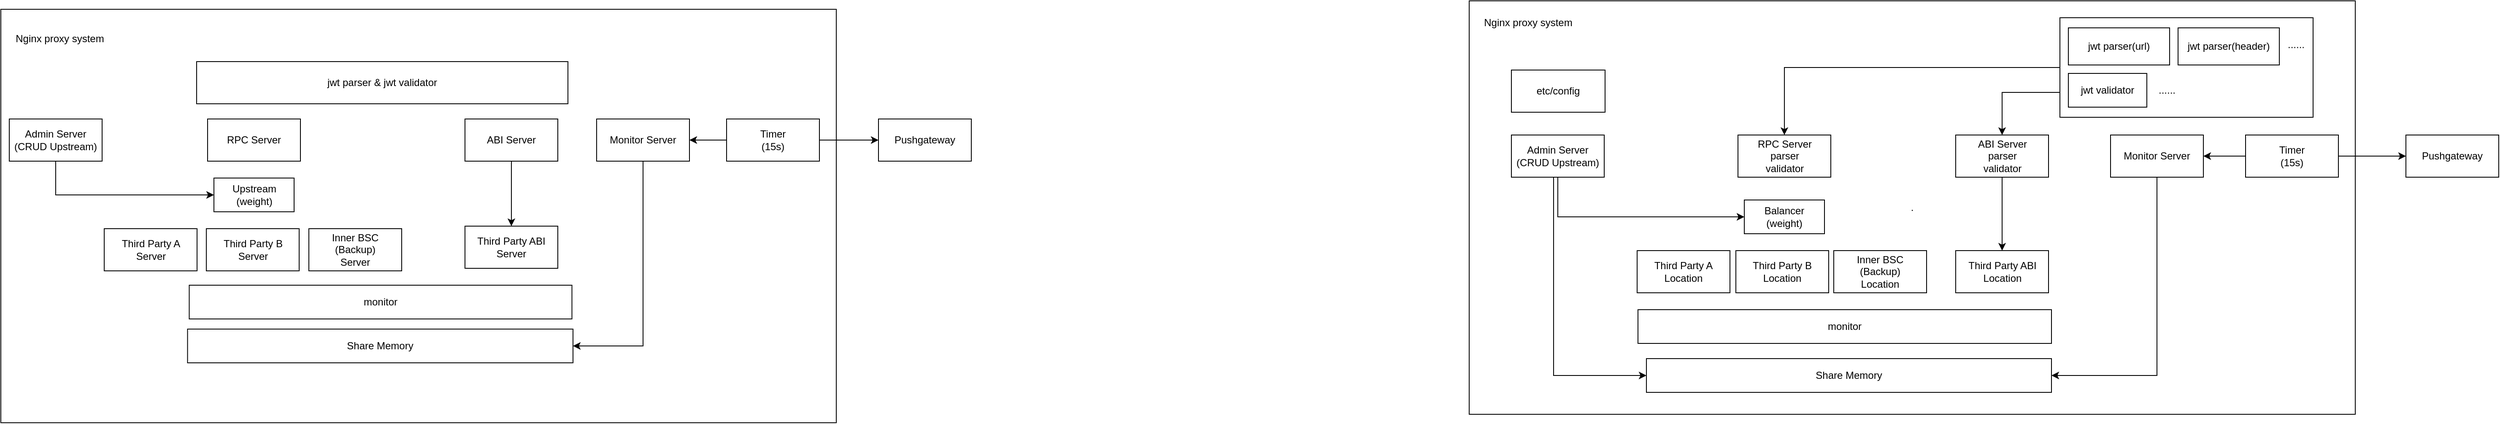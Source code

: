 <mxfile version="21.6.8" type="github">
  <diagram name="第 1 页" id="I2XFA1oWSrMoanQ1U5YX">
    <mxGraphModel dx="2320" dy="626" grid="1" gridSize="10" guides="1" tooltips="1" connect="1" arrows="1" fold="1" page="1" pageScale="1" pageWidth="827" pageHeight="1169" math="0" shadow="0">
      <root>
        <mxCell id="0" />
        <mxCell id="1" parent="0" />
        <mxCell id="pNgz6F5PM2ELaMQ6vMBq-45" value="." style="html=1;whiteSpace=wrap;" vertex="1" parent="1">
          <mxGeometry x="1730" y="130" width="1050" height="490" as="geometry" />
        </mxCell>
        <mxCell id="pNgz6F5PM2ELaMQ6vMBq-39" value="" style="html=1;whiteSpace=wrap;" vertex="1" parent="1">
          <mxGeometry x="-10" y="140" width="990" height="490" as="geometry" />
        </mxCell>
        <mxCell id="pNgz6F5PM2ELaMQ6vMBq-3" value="jwt&amp;nbsp;parser &amp;amp; jwt&amp;nbsp;validator" style="html=1;whiteSpace=wrap;" vertex="1" parent="1">
          <mxGeometry x="222" y="202" width="440" height="50" as="geometry" />
        </mxCell>
        <mxCell id="pNgz6F5PM2ELaMQ6vMBq-4" value="RPC Server" style="html=1;whiteSpace=wrap;" vertex="1" parent="1">
          <mxGeometry x="235" y="270" width="110" height="50" as="geometry" />
        </mxCell>
        <mxCell id="pNgz6F5PM2ELaMQ6vMBq-33" style="edgeStyle=orthogonalEdgeStyle;rounded=0;orthogonalLoop=1;jettySize=auto;html=1;exitX=0.5;exitY=1;exitDx=0;exitDy=0;entryX=0.5;entryY=0;entryDx=0;entryDy=0;" edge="1" parent="1" source="pNgz6F5PM2ELaMQ6vMBq-5" target="pNgz6F5PM2ELaMQ6vMBq-32">
          <mxGeometry relative="1" as="geometry" />
        </mxCell>
        <mxCell id="pNgz6F5PM2ELaMQ6vMBq-5" value="ABI Server" style="html=1;whiteSpace=wrap;" vertex="1" parent="1">
          <mxGeometry x="540" y="270" width="110" height="50" as="geometry" />
        </mxCell>
        <mxCell id="pNgz6F5PM2ELaMQ6vMBq-6" value="Upstream&lt;br&gt;(weight)" style="html=1;whiteSpace=wrap;" vertex="1" parent="1">
          <mxGeometry x="242.5" y="340" width="95" height="40" as="geometry" />
        </mxCell>
        <mxCell id="pNgz6F5PM2ELaMQ6vMBq-7" value="Third Party A&lt;br&gt;Server" style="html=1;whiteSpace=wrap;" vertex="1" parent="1">
          <mxGeometry x="112.5" y="400" width="110" height="50" as="geometry" />
        </mxCell>
        <mxCell id="pNgz6F5PM2ELaMQ6vMBq-8" value="Third Party B&lt;br&gt;Server" style="html=1;whiteSpace=wrap;" vertex="1" parent="1">
          <mxGeometry x="233.5" y="400" width="110" height="50" as="geometry" />
        </mxCell>
        <mxCell id="pNgz6F5PM2ELaMQ6vMBq-9" value="monitor" style="html=1;whiteSpace=wrap;" vertex="1" parent="1">
          <mxGeometry x="213.25" y="467" width="453.5" height="40" as="geometry" />
        </mxCell>
        <mxCell id="pNgz6F5PM2ELaMQ6vMBq-10" value="Share Memory" style="html=1;whiteSpace=wrap;" vertex="1" parent="1">
          <mxGeometry x="211.25" y="519" width="456.75" height="40" as="geometry" />
        </mxCell>
        <mxCell id="pNgz6F5PM2ELaMQ6vMBq-11" value="Inner BSC&lt;br&gt;(Backup)&lt;br&gt;Server" style="html=1;whiteSpace=wrap;" vertex="1" parent="1">
          <mxGeometry x="355" y="400" width="110" height="50" as="geometry" />
        </mxCell>
        <mxCell id="pNgz6F5PM2ELaMQ6vMBq-13" style="edgeStyle=orthogonalEdgeStyle;rounded=0;orthogonalLoop=1;jettySize=auto;html=1;exitX=0.5;exitY=1;exitDx=0;exitDy=0;entryX=1;entryY=0.5;entryDx=0;entryDy=0;" edge="1" parent="1" source="pNgz6F5PM2ELaMQ6vMBq-12" target="pNgz6F5PM2ELaMQ6vMBq-10">
          <mxGeometry relative="1" as="geometry" />
        </mxCell>
        <mxCell id="pNgz6F5PM2ELaMQ6vMBq-12" value="Monitor Server" style="html=1;whiteSpace=wrap;" vertex="1" parent="1">
          <mxGeometry x="696" y="270" width="110" height="50" as="geometry" />
        </mxCell>
        <mxCell id="pNgz6F5PM2ELaMQ6vMBq-17" value="RPC Server&lt;br&gt;parser&lt;br&gt;validator" style="html=1;whiteSpace=wrap;" vertex="1" parent="1">
          <mxGeometry x="2048.5" y="289" width="110" height="50" as="geometry" />
        </mxCell>
        <mxCell id="pNgz6F5PM2ELaMQ6vMBq-31" style="edgeStyle=orthogonalEdgeStyle;rounded=0;orthogonalLoop=1;jettySize=auto;html=1;" edge="1" parent="1" source="pNgz6F5PM2ELaMQ6vMBq-18" target="pNgz6F5PM2ELaMQ6vMBq-30">
          <mxGeometry relative="1" as="geometry" />
        </mxCell>
        <mxCell id="pNgz6F5PM2ELaMQ6vMBq-18" value="ABI Server&lt;br&gt;parser&lt;br style=&quot;border-color: var(--border-color);&quot;&gt;validator" style="html=1;whiteSpace=wrap;" vertex="1" parent="1">
          <mxGeometry x="2306.5" y="289" width="110" height="50" as="geometry" />
        </mxCell>
        <mxCell id="pNgz6F5PM2ELaMQ6vMBq-19" value="Balancer&lt;br&gt;(weight)" style="html=1;whiteSpace=wrap;" vertex="1" parent="1">
          <mxGeometry x="2056" y="366" width="95" height="40" as="geometry" />
        </mxCell>
        <mxCell id="pNgz6F5PM2ELaMQ6vMBq-20" value="Third Party A&lt;br&gt;Location" style="html=1;whiteSpace=wrap;" vertex="1" parent="1">
          <mxGeometry x="1929" y="426" width="110" height="50" as="geometry" />
        </mxCell>
        <mxCell id="pNgz6F5PM2ELaMQ6vMBq-21" value="Third Party B&lt;br&gt;Location" style="html=1;whiteSpace=wrap;" vertex="1" parent="1">
          <mxGeometry x="2046" y="426" width="110" height="50" as="geometry" />
        </mxCell>
        <mxCell id="pNgz6F5PM2ELaMQ6vMBq-22" value="monitor" style="html=1;whiteSpace=wrap;" vertex="1" parent="1">
          <mxGeometry x="1930" y="496" width="490" height="40" as="geometry" />
        </mxCell>
        <mxCell id="pNgz6F5PM2ELaMQ6vMBq-23" value="Share Memory" style="html=1;whiteSpace=wrap;" vertex="1" parent="1">
          <mxGeometry x="1940" y="554" width="480" height="40" as="geometry" />
        </mxCell>
        <mxCell id="pNgz6F5PM2ELaMQ6vMBq-24" value="Inner BSC&lt;br&gt;(Backup)&lt;br&gt;Location" style="html=1;whiteSpace=wrap;" vertex="1" parent="1">
          <mxGeometry x="2162" y="426" width="110" height="50" as="geometry" />
        </mxCell>
        <mxCell id="pNgz6F5PM2ELaMQ6vMBq-25" style="edgeStyle=orthogonalEdgeStyle;rounded=0;orthogonalLoop=1;jettySize=auto;html=1;exitX=0.5;exitY=1;exitDx=0;exitDy=0;entryX=1;entryY=0.5;entryDx=0;entryDy=0;" edge="1" parent="1" source="pNgz6F5PM2ELaMQ6vMBq-26" target="pNgz6F5PM2ELaMQ6vMBq-23">
          <mxGeometry relative="1" as="geometry" />
        </mxCell>
        <mxCell id="pNgz6F5PM2ELaMQ6vMBq-26" value="Monitor Server" style="html=1;whiteSpace=wrap;" vertex="1" parent="1">
          <mxGeometry x="2490" y="289" width="110" height="50" as="geometry" />
        </mxCell>
        <mxCell id="pNgz6F5PM2ELaMQ6vMBq-30" value="Third Party ABI&lt;br&gt;Location" style="html=1;whiteSpace=wrap;" vertex="1" parent="1">
          <mxGeometry x="2306.5" y="426" width="110" height="50" as="geometry" />
        </mxCell>
        <mxCell id="pNgz6F5PM2ELaMQ6vMBq-32" value="Third Party ABI&lt;br&gt;Server" style="html=1;whiteSpace=wrap;" vertex="1" parent="1">
          <mxGeometry x="540" y="397" width="110" height="50" as="geometry" />
        </mxCell>
        <mxCell id="pNgz6F5PM2ELaMQ6vMBq-36" style="edgeStyle=orthogonalEdgeStyle;rounded=0;orthogonalLoop=1;jettySize=auto;html=1;exitX=0.5;exitY=1;exitDx=0;exitDy=0;entryX=0;entryY=0.5;entryDx=0;entryDy=0;" edge="1" parent="1" source="pNgz6F5PM2ELaMQ6vMBq-34" target="pNgz6F5PM2ELaMQ6vMBq-6">
          <mxGeometry relative="1" as="geometry" />
        </mxCell>
        <mxCell id="pNgz6F5PM2ELaMQ6vMBq-34" value="Admin Server&lt;br&gt;(CRUD Upstream)" style="html=1;whiteSpace=wrap;" vertex="1" parent="1">
          <mxGeometry y="270" width="110" height="50" as="geometry" />
        </mxCell>
        <mxCell id="pNgz6F5PM2ELaMQ6vMBq-37" value="Pushgateway" style="html=1;whiteSpace=wrap;" vertex="1" parent="1">
          <mxGeometry x="1030" y="270" width="110" height="50" as="geometry" />
        </mxCell>
        <mxCell id="pNgz6F5PM2ELaMQ6vMBq-40" value="Nginx proxy system" style="text;html=1;strokeColor=none;fillColor=none;align=center;verticalAlign=middle;whiteSpace=wrap;rounded=0;" vertex="1" parent="1">
          <mxGeometry y="160" width="120" height="30" as="geometry" />
        </mxCell>
        <mxCell id="pNgz6F5PM2ELaMQ6vMBq-48" style="edgeStyle=orthogonalEdgeStyle;rounded=0;orthogonalLoop=1;jettySize=auto;html=1;entryX=0.5;entryY=0;entryDx=0;entryDy=0;" edge="1" parent="1" source="pNgz6F5PM2ELaMQ6vMBq-46" target="pNgz6F5PM2ELaMQ6vMBq-17">
          <mxGeometry relative="1" as="geometry" />
        </mxCell>
        <mxCell id="pNgz6F5PM2ELaMQ6vMBq-51" style="edgeStyle=orthogonalEdgeStyle;rounded=0;orthogonalLoop=1;jettySize=auto;html=1;exitX=0;exitY=0.75;exitDx=0;exitDy=0;entryX=0.5;entryY=0;entryDx=0;entryDy=0;" edge="1" parent="1" source="pNgz6F5PM2ELaMQ6vMBq-46" target="pNgz6F5PM2ELaMQ6vMBq-18">
          <mxGeometry relative="1" as="geometry" />
        </mxCell>
        <mxCell id="pNgz6F5PM2ELaMQ6vMBq-46" value="" style="rounded=0;whiteSpace=wrap;html=1;" vertex="1" parent="1">
          <mxGeometry x="2430" y="150" width="300" height="118" as="geometry" />
        </mxCell>
        <mxCell id="pNgz6F5PM2ELaMQ6vMBq-42" style="edgeStyle=orthogonalEdgeStyle;rounded=0;orthogonalLoop=1;jettySize=auto;html=1;entryX=0;entryY=0.5;entryDx=0;entryDy=0;" edge="1" parent="1" source="pNgz6F5PM2ELaMQ6vMBq-41" target="pNgz6F5PM2ELaMQ6vMBq-23">
          <mxGeometry relative="1" as="geometry">
            <Array as="points">
              <mxPoint x="1830" y="574" />
            </Array>
          </mxGeometry>
        </mxCell>
        <mxCell id="pNgz6F5PM2ELaMQ6vMBq-43" style="edgeStyle=orthogonalEdgeStyle;rounded=0;orthogonalLoop=1;jettySize=auto;html=1;entryX=0;entryY=0.5;entryDx=0;entryDy=0;" edge="1" parent="1" source="pNgz6F5PM2ELaMQ6vMBq-41" target="pNgz6F5PM2ELaMQ6vMBq-19">
          <mxGeometry relative="1" as="geometry">
            <Array as="points">
              <mxPoint x="1930" y="386" />
              <mxPoint x="1930" y="386" />
            </Array>
          </mxGeometry>
        </mxCell>
        <mxCell id="pNgz6F5PM2ELaMQ6vMBq-41" value="Admin Server&lt;br&gt;(CRUD Upstream)" style="html=1;whiteSpace=wrap;" vertex="1" parent="1">
          <mxGeometry x="1780" y="289" width="110" height="50" as="geometry" />
        </mxCell>
        <mxCell id="pNgz6F5PM2ELaMQ6vMBq-44" value="etc/config" style="rounded=0;whiteSpace=wrap;html=1;" vertex="1" parent="1">
          <mxGeometry x="1780" y="212" width="111" height="50" as="geometry" />
        </mxCell>
        <mxCell id="pNgz6F5PM2ELaMQ6vMBq-16" value="jwt&amp;nbsp;parser(url)" style="html=1;whiteSpace=wrap;" vertex="1" parent="1">
          <mxGeometry x="2440" y="162" width="120" height="44" as="geometry" />
        </mxCell>
        <mxCell id="pNgz6F5PM2ELaMQ6vMBq-27" value="jwt&amp;nbsp;validator" style="html=1;whiteSpace=wrap;" vertex="1" parent="1">
          <mxGeometry x="2440" y="216" width="93" height="40" as="geometry" />
        </mxCell>
        <mxCell id="pNgz6F5PM2ELaMQ6vMBq-47" value="......" style="text;html=1;strokeColor=none;fillColor=none;align=center;verticalAlign=middle;whiteSpace=wrap;rounded=0;" vertex="1" parent="1">
          <mxGeometry x="2680" y="167" width="60" height="30" as="geometry" />
        </mxCell>
        <mxCell id="pNgz6F5PM2ELaMQ6vMBq-49" value="jwt&amp;nbsp;parser(header)" style="html=1;whiteSpace=wrap;" vertex="1" parent="1">
          <mxGeometry x="2570" y="162" width="120" height="44" as="geometry" />
        </mxCell>
        <mxCell id="pNgz6F5PM2ELaMQ6vMBq-50" value="......" style="text;html=1;strokeColor=none;fillColor=none;align=center;verticalAlign=middle;whiteSpace=wrap;rounded=0;" vertex="1" parent="1">
          <mxGeometry x="2527" y="221" width="60" height="30" as="geometry" />
        </mxCell>
        <mxCell id="pNgz6F5PM2ELaMQ6vMBq-52" value="Pushgateway" style="html=1;whiteSpace=wrap;" vertex="1" parent="1">
          <mxGeometry x="2840" y="289" width="110" height="50" as="geometry" />
        </mxCell>
        <mxCell id="pNgz6F5PM2ELaMQ6vMBq-55" value="Nginx proxy system" style="text;html=1;strokeColor=none;fillColor=none;align=center;verticalAlign=middle;whiteSpace=wrap;rounded=0;" vertex="1" parent="1">
          <mxGeometry x="1740" y="141" width="120" height="30" as="geometry" />
        </mxCell>
        <mxCell id="pNgz6F5PM2ELaMQ6vMBq-59" style="edgeStyle=orthogonalEdgeStyle;rounded=0;orthogonalLoop=1;jettySize=auto;html=1;entryX=0;entryY=0.5;entryDx=0;entryDy=0;" edge="1" parent="1" source="pNgz6F5PM2ELaMQ6vMBq-57" target="pNgz6F5PM2ELaMQ6vMBq-52">
          <mxGeometry relative="1" as="geometry" />
        </mxCell>
        <mxCell id="pNgz6F5PM2ELaMQ6vMBq-60" style="edgeStyle=orthogonalEdgeStyle;rounded=0;orthogonalLoop=1;jettySize=auto;html=1;entryX=1;entryY=0.5;entryDx=0;entryDy=0;" edge="1" parent="1" source="pNgz6F5PM2ELaMQ6vMBq-57" target="pNgz6F5PM2ELaMQ6vMBq-26">
          <mxGeometry relative="1" as="geometry" />
        </mxCell>
        <mxCell id="pNgz6F5PM2ELaMQ6vMBq-57" value="Timer&lt;br&gt;(15s)" style="html=1;whiteSpace=wrap;" vertex="1" parent="1">
          <mxGeometry x="2650" y="289" width="110" height="50" as="geometry" />
        </mxCell>
        <mxCell id="pNgz6F5PM2ELaMQ6vMBq-62" style="edgeStyle=orthogonalEdgeStyle;rounded=0;orthogonalLoop=1;jettySize=auto;html=1;entryX=1;entryY=0.5;entryDx=0;entryDy=0;" edge="1" parent="1" source="pNgz6F5PM2ELaMQ6vMBq-61" target="pNgz6F5PM2ELaMQ6vMBq-12">
          <mxGeometry relative="1" as="geometry" />
        </mxCell>
        <mxCell id="pNgz6F5PM2ELaMQ6vMBq-63" style="edgeStyle=orthogonalEdgeStyle;rounded=0;orthogonalLoop=1;jettySize=auto;html=1;exitX=1;exitY=0.5;exitDx=0;exitDy=0;entryX=0;entryY=0.5;entryDx=0;entryDy=0;" edge="1" parent="1" source="pNgz6F5PM2ELaMQ6vMBq-61" target="pNgz6F5PM2ELaMQ6vMBq-37">
          <mxGeometry relative="1" as="geometry" />
        </mxCell>
        <mxCell id="pNgz6F5PM2ELaMQ6vMBq-61" value="Timer&lt;br&gt;(15s)" style="html=1;whiteSpace=wrap;" vertex="1" parent="1">
          <mxGeometry x="850" y="270" width="110" height="50" as="geometry" />
        </mxCell>
      </root>
    </mxGraphModel>
  </diagram>
</mxfile>
